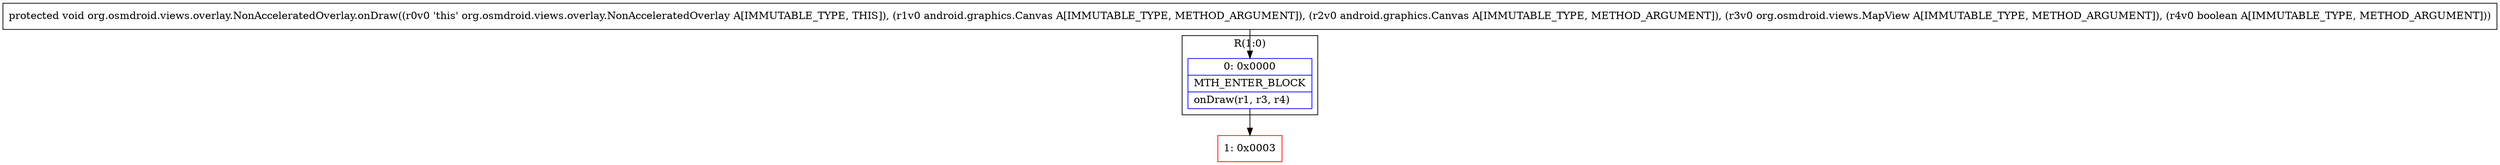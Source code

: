 digraph "CFG fororg.osmdroid.views.overlay.NonAcceleratedOverlay.onDraw(Landroid\/graphics\/Canvas;Landroid\/graphics\/Canvas;Lorg\/osmdroid\/views\/MapView;Z)V" {
subgraph cluster_Region_1638486541 {
label = "R(1:0)";
node [shape=record,color=blue];
Node_0 [shape=record,label="{0\:\ 0x0000|MTH_ENTER_BLOCK\l|onDraw(r1, r3, r4)\l}"];
}
Node_1 [shape=record,color=red,label="{1\:\ 0x0003}"];
MethodNode[shape=record,label="{protected void org.osmdroid.views.overlay.NonAcceleratedOverlay.onDraw((r0v0 'this' org.osmdroid.views.overlay.NonAcceleratedOverlay A[IMMUTABLE_TYPE, THIS]), (r1v0 android.graphics.Canvas A[IMMUTABLE_TYPE, METHOD_ARGUMENT]), (r2v0 android.graphics.Canvas A[IMMUTABLE_TYPE, METHOD_ARGUMENT]), (r3v0 org.osmdroid.views.MapView A[IMMUTABLE_TYPE, METHOD_ARGUMENT]), (r4v0 boolean A[IMMUTABLE_TYPE, METHOD_ARGUMENT])) }"];
MethodNode -> Node_0;
Node_0 -> Node_1;
}

